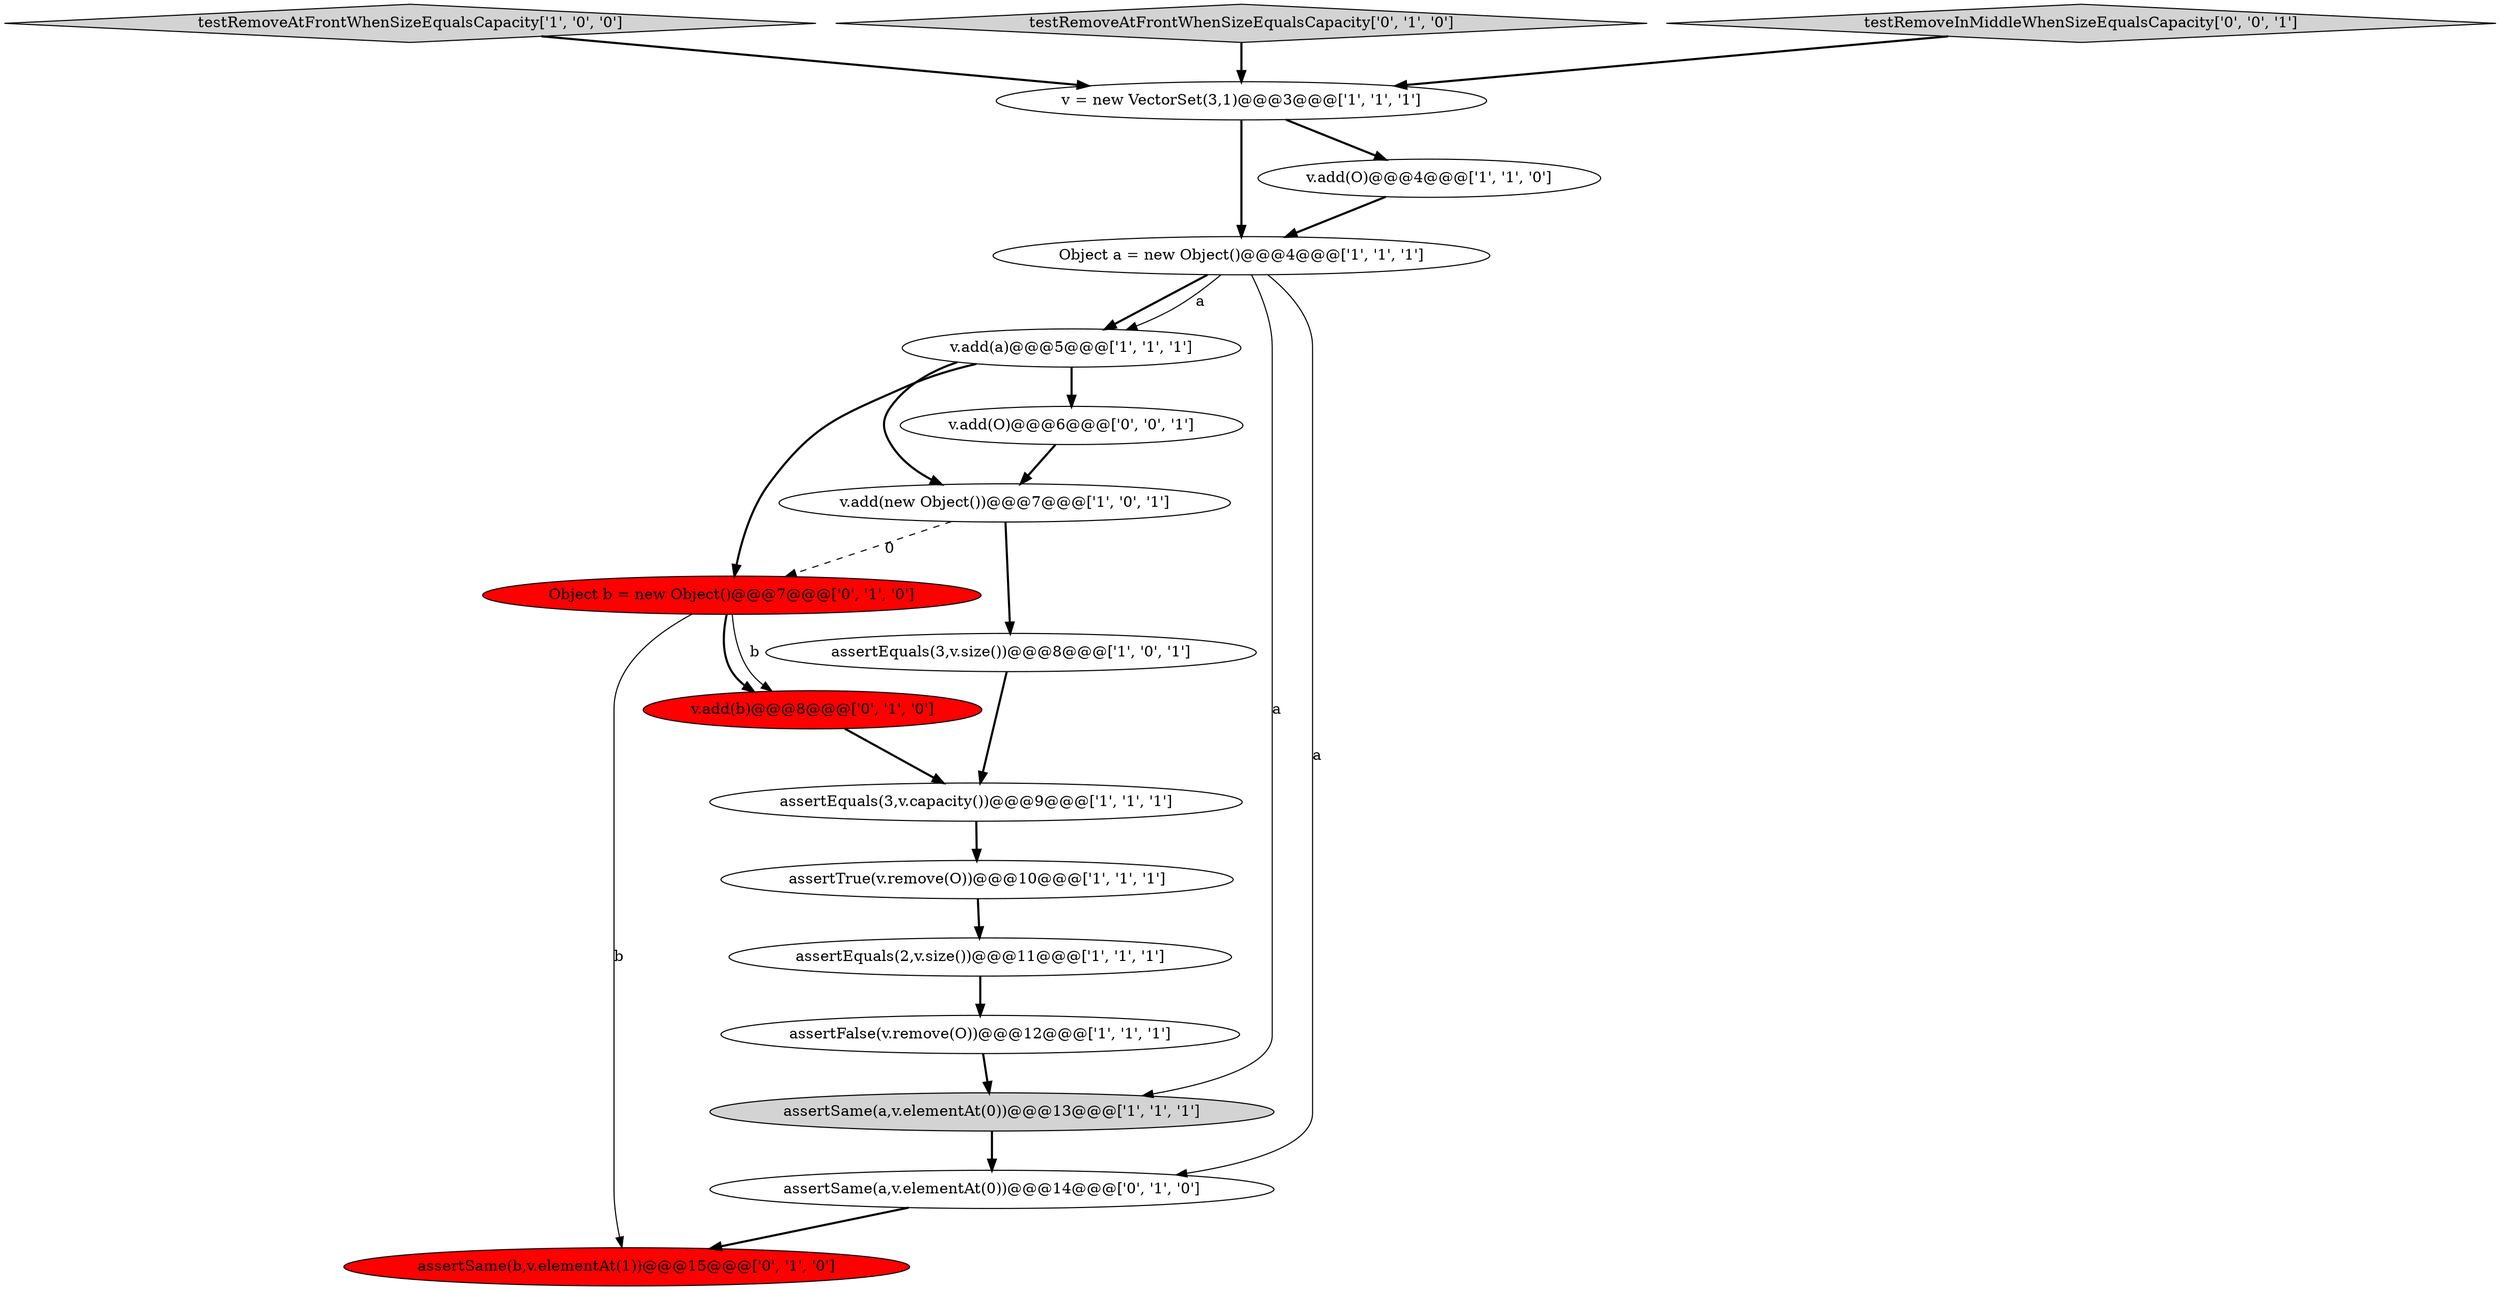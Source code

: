 digraph {
4 [style = filled, label = "assertEquals(3,v.capacity())@@@9@@@['1', '1', '1']", fillcolor = white, shape = ellipse image = "AAA0AAABBB1BBB"];
5 [style = filled, label = "v = new VectorSet(3,1)@@@3@@@['1', '1', '1']", fillcolor = white, shape = ellipse image = "AAA0AAABBB1BBB"];
1 [style = filled, label = "v.add(new Object())@@@7@@@['1', '0', '1']", fillcolor = white, shape = ellipse image = "AAA0AAABBB1BBB"];
15 [style = filled, label = "assertSame(b,v.elementAt(1))@@@15@@@['0', '1', '0']", fillcolor = red, shape = ellipse image = "AAA1AAABBB2BBB"];
16 [style = filled, label = "Object b = new Object()@@@7@@@['0', '1', '0']", fillcolor = red, shape = ellipse image = "AAA1AAABBB2BBB"];
10 [style = filled, label = "testRemoveAtFrontWhenSizeEqualsCapacity['1', '0', '0']", fillcolor = lightgray, shape = diamond image = "AAA0AAABBB1BBB"];
6 [style = filled, label = "assertSame(a,v.elementAt(0))@@@13@@@['1', '1', '1']", fillcolor = lightgray, shape = ellipse image = "AAA0AAABBB1BBB"];
0 [style = filled, label = "Object a = new Object()@@@4@@@['1', '1', '1']", fillcolor = white, shape = ellipse image = "AAA0AAABBB1BBB"];
3 [style = filled, label = "v.add(a)@@@5@@@['1', '1', '1']", fillcolor = white, shape = ellipse image = "AAA0AAABBB1BBB"];
9 [style = filled, label = "assertTrue(v.remove(O))@@@10@@@['1', '1', '1']", fillcolor = white, shape = ellipse image = "AAA0AAABBB1BBB"];
2 [style = filled, label = "assertEquals(2,v.size())@@@11@@@['1', '1', '1']", fillcolor = white, shape = ellipse image = "AAA0AAABBB1BBB"];
7 [style = filled, label = "assertFalse(v.remove(O))@@@12@@@['1', '1', '1']", fillcolor = white, shape = ellipse image = "AAA0AAABBB1BBB"];
12 [style = filled, label = "v.add(b)@@@8@@@['0', '1', '0']", fillcolor = red, shape = ellipse image = "AAA1AAABBB2BBB"];
13 [style = filled, label = "testRemoveAtFrontWhenSizeEqualsCapacity['0', '1', '0']", fillcolor = lightgray, shape = diamond image = "AAA0AAABBB2BBB"];
14 [style = filled, label = "assertSame(a,v.elementAt(0))@@@14@@@['0', '1', '0']", fillcolor = white, shape = ellipse image = "AAA0AAABBB2BBB"];
18 [style = filled, label = "v.add(O)@@@6@@@['0', '0', '1']", fillcolor = white, shape = ellipse image = "AAA0AAABBB3BBB"];
17 [style = filled, label = "testRemoveInMiddleWhenSizeEqualsCapacity['0', '0', '1']", fillcolor = lightgray, shape = diamond image = "AAA0AAABBB3BBB"];
8 [style = filled, label = "assertEquals(3,v.size())@@@8@@@['1', '0', '1']", fillcolor = white, shape = ellipse image = "AAA0AAABBB1BBB"];
11 [style = filled, label = "v.add(O)@@@4@@@['1', '1', '0']", fillcolor = white, shape = ellipse image = "AAA0AAABBB1BBB"];
0->14 [style = solid, label="a"];
0->3 [style = bold, label=""];
4->9 [style = bold, label=""];
17->5 [style = bold, label=""];
16->12 [style = solid, label="b"];
16->15 [style = solid, label="b"];
1->8 [style = bold, label=""];
3->1 [style = bold, label=""];
9->2 [style = bold, label=""];
3->16 [style = bold, label=""];
0->6 [style = solid, label="a"];
3->18 [style = bold, label=""];
6->14 [style = bold, label=""];
0->3 [style = solid, label="a"];
11->0 [style = bold, label=""];
10->5 [style = bold, label=""];
12->4 [style = bold, label=""];
5->0 [style = bold, label=""];
18->1 [style = bold, label=""];
1->16 [style = dashed, label="0"];
7->6 [style = bold, label=""];
13->5 [style = bold, label=""];
14->15 [style = bold, label=""];
5->11 [style = bold, label=""];
8->4 [style = bold, label=""];
2->7 [style = bold, label=""];
16->12 [style = bold, label=""];
}
